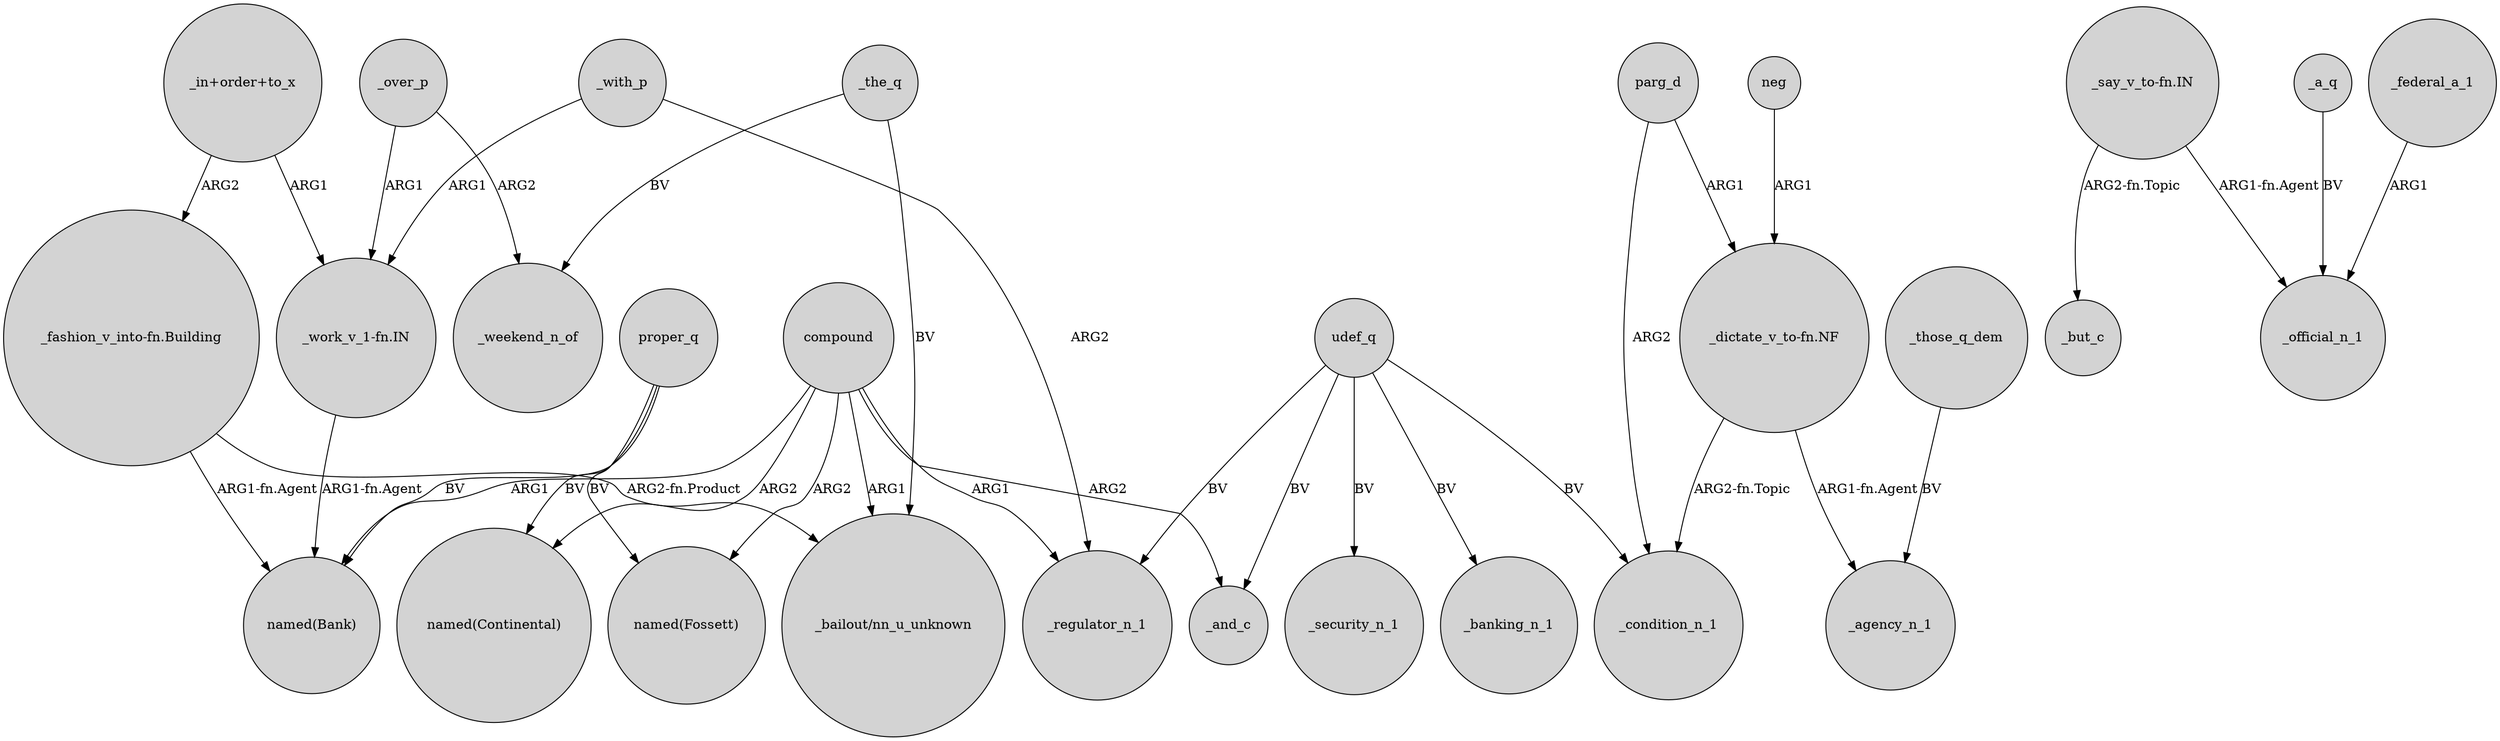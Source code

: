 digraph {
	node [shape=circle style=filled]
	"_in+order+to_x" -> "_work_v_1-fn.IN" [label=ARG1]
	"_in+order+to_x" -> "_fashion_v_into-fn.Building" [label=ARG2]
	_those_q_dem -> _agency_n_1 [label=BV]
	compound -> "named(Continental)" [label=ARG2]
	proper_q -> "named(Fossett)" [label=BV]
	_over_p -> "_work_v_1-fn.IN" [label=ARG1]
	"_dictate_v_to-fn.NF" -> _agency_n_1 [label="ARG1-fn.Agent"]
	"_say_v_to-fn.IN" -> _official_n_1 [label="ARG1-fn.Agent"]
	_the_q -> "_bailout/nn_u_unknown" [label=BV]
	compound -> "named(Fossett)" [label=ARG2]
	"_dictate_v_to-fn.NF" -> _condition_n_1 [label="ARG2-fn.Topic"]
	neg -> "_dictate_v_to-fn.NF" [label=ARG1]
	compound -> "_bailout/nn_u_unknown" [label=ARG1]
	"_say_v_to-fn.IN" -> _but_c [label="ARG2-fn.Topic"]
	_with_p -> _regulator_n_1 [label=ARG2]
	parg_d -> _condition_n_1 [label=ARG2]
	proper_q -> "named(Bank)" [label=BV]
	udef_q -> _condition_n_1 [label=BV]
	compound -> _and_c [label=ARG2]
	parg_d -> "_dictate_v_to-fn.NF" [label=ARG1]
	"_fashion_v_into-fn.Building" -> "_bailout/nn_u_unknown" [label="ARG2-fn.Product"]
	_a_q -> _official_n_1 [label=BV]
	"_work_v_1-fn.IN" -> "named(Bank)" [label="ARG1-fn.Agent"]
	_federal_a_1 -> _official_n_1 [label=ARG1]
	proper_q -> "named(Continental)" [label=BV]
	_the_q -> _weekend_n_of [label=BV]
	compound -> "named(Bank)" [label=ARG1]
	_over_p -> _weekend_n_of [label=ARG2]
	compound -> _regulator_n_1 [label=ARG1]
	udef_q -> _banking_n_1 [label=BV]
	udef_q -> _and_c [label=BV]
	udef_q -> _regulator_n_1 [label=BV]
	_with_p -> "_work_v_1-fn.IN" [label=ARG1]
	"_fashion_v_into-fn.Building" -> "named(Bank)" [label="ARG1-fn.Agent"]
	udef_q -> _security_n_1 [label=BV]
}
